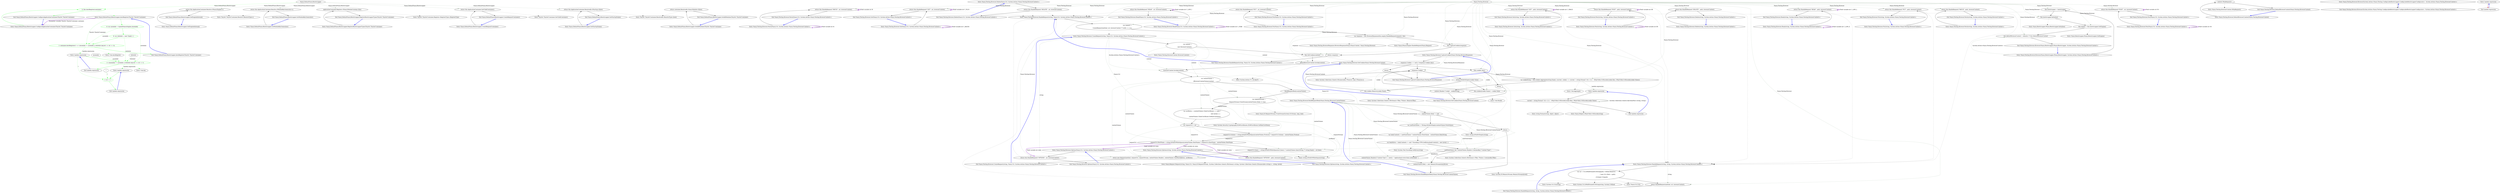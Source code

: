digraph  {
d1 [cluster="Nancy.DefaultNancyBootstrapper.ConfigureApplicationContainer(TinyIoC.TinyIoCContainer)", color=green, community=0, label="6: this.AutoRegister(container)", span="25-25"];
d67 [label="Nancy.DefaultNancyBootstrapper", span=""];
d0 [cluster="Nancy.DefaultNancyBootstrapper.ConfigureApplicationContainer(TinyIoC.TinyIoCContainer)", label="Entry Nancy.DefaultNancyBootstrapper.ConfigureApplicationContainer(TinyIoC.TinyIoCContainer)", span="23-23"];
d2 [cluster="Nancy.DefaultNancyBootstrapper.ConfigureApplicationContainer(TinyIoC.TinyIoCContainer)", label="Exit Nancy.DefaultNancyBootstrapper.ConfigureApplicationContainer(TinyIoC.TinyIoCContainer)", span="23-23"];
d3 [cluster="Nancy.DefaultNancyBootstrapper.AutoRegister(TinyIoC.TinyIoCContainer)", label="Entry Nancy.DefaultNancyBootstrapper.AutoRegister(TinyIoC.TinyIoCContainer)", span="168-168"];
d55 [cluster="Nancy.DefaultNancyBootstrapper.AutoRegister(TinyIoC.TinyIoCContainer)", color=green, community=0, label="6: var assembly = typeof(NancyEngine).Assembly", span="170-170"];
d56 [cluster="Nancy.DefaultNancyBootstrapper.AutoRegister(TinyIoC.TinyIoCContainer)", color=green, community=0, label="6: var whitelist = new Type[] { }", span="172-172"];
d57 [cluster="Nancy.DefaultNancyBootstrapper.AutoRegister(TinyIoC.TinyIoCContainer)", color=green, community=0, label="2: container.AutoRegister(t => t.Assembly != assembly || whitelist.Any(wt => wt == t))", span="174-174"];
d61 [cluster="lambda expression", color=green, community=0, label="2: t.Assembly != assembly || whitelist.Any(wt => wt == t)", span="174-174"];
d58 [cluster="Nancy.DefaultNancyBootstrapper.AutoRegister(TinyIoC.TinyIoCContainer)", label="Exit Nancy.DefaultNancyBootstrapper.AutoRegister(TinyIoC.TinyIoCContainer)", span="168-168"];
d59 [cluster="Unk.AutoRegister", label="Entry Unk.AutoRegister", span=""];
d60 [cluster="lambda expression", label="Entry lambda expression", span="174-174"];
d68 [label=assembly, span=""];
d69 [label=whitelist, span=""];
d62 [cluster="lambda expression", label="Exit lambda expression", span="174-174"];
d63 [cluster="Unk.Any", label="Entry Unk.Any", span=""];
d64 [cluster="lambda expression", label="Entry lambda expression", span="174-174"];
d65 [cluster="lambda expression", color=green, community=0, label="2: wt == t", span="174-174"];
d70 [label="?", span=""];
d66 [cluster="lambda expression", label="Exit lambda expression", span="174-174"];
d5 [cluster="Nancy.DefaultNancyBootstrapper.GetEngineInternal()", label="return this.ApplicationContainer.Resolve<INancyEngine>();", span="34-34"];
d9 [cluster="Nancy.DefaultNancyBootstrapper.GetModuleKeyGenerator()", label="return this.ApplicationContainer.Resolve<IModuleKeyGenerator>();", span="43-43"];
d16 [cluster="Nancy.DefaultNancyBootstrapper.RegisterBootstrapperTypes(TinyIoC.TinyIoCContainer)", label="applicationContainer.Register<INancyModuleCatalog>(this)", span="63-63"];
d41 [cluster="Nancy.DefaultNancyBootstrapper.CreateRequestContainer()", label="return this.ApplicationContainer.GetChildContainer();", span="131-131"];
d45 [cluster="Nancy.DefaultNancyBootstrapper.GetStartupTasks()", label="return this.ApplicationContainer.ResolveAll<IStartup>(false);", span="140-140"];
d4 [cluster="Nancy.DefaultNancyBootstrapper.GetEngineInternal()", label="Entry Nancy.DefaultNancyBootstrapper.GetEngineInternal()", span="32-32"];
d6 [cluster="Nancy.DefaultNancyBootstrapper.GetEngineInternal()", label="Exit Nancy.DefaultNancyBootstrapper.GetEngineInternal()", span="32-32"];
d7 [cluster="TinyIoC.TinyIoCContainer.Resolve<ResolveType>()", label="Entry TinyIoC.TinyIoCContainer.Resolve<ResolveType>()", span="1119-1119"];
d8 [cluster="Nancy.DefaultNancyBootstrapper.GetModuleKeyGenerator()", label="Entry Nancy.DefaultNancyBootstrapper.GetModuleKeyGenerator()", span="41-41"];
d10 [cluster="Nancy.DefaultNancyBootstrapper.GetModuleKeyGenerator()", label="Exit Nancy.DefaultNancyBootstrapper.GetModuleKeyGenerator()", span="41-41"];
d15 [cluster="Nancy.DefaultNancyBootstrapper.RegisterBootstrapperTypes(TinyIoC.TinyIoCContainer)", label="Entry Nancy.DefaultNancyBootstrapper.RegisterBootstrapperTypes(TinyIoC.TinyIoCContainer)", span="61-61"];
d17 [cluster="Nancy.DefaultNancyBootstrapper.RegisterBootstrapperTypes(TinyIoC.TinyIoCContainer)", label="Exit Nancy.DefaultNancyBootstrapper.RegisterBootstrapperTypes(TinyIoC.TinyIoCContainer)", span="61-61"];
d18 [cluster="TinyIoC.TinyIoCContainer.Register<RegisterType>(RegisterType)", label="Entry TinyIoC.TinyIoCContainer.Register<RegisterType>(RegisterType)", span="877-877"];
d40 [cluster="Nancy.DefaultNancyBootstrapper.CreateRequestContainer()", label="Entry Nancy.DefaultNancyBootstrapper.CreateRequestContainer()", span="129-129"];
d42 [cluster="Nancy.DefaultNancyBootstrapper.CreateRequestContainer()", label="Exit Nancy.DefaultNancyBootstrapper.CreateRequestContainer()", span="129-129"];
d43 [cluster="TinyIoC.TinyIoCContainer.GetChildContainer()", label="Entry TinyIoC.TinyIoCContainer.GetChildContainer()", span="647-647"];
d44 [cluster="Nancy.DefaultNancyBootstrapper.GetStartupTasks()", label="Entry Nancy.DefaultNancyBootstrapper.GetStartupTasks()", span="138-138"];
d46 [cluster="Nancy.DefaultNancyBootstrapper.GetStartupTasks()", label="Exit Nancy.DefaultNancyBootstrapper.GetStartupTasks()", span="138-138"];
d47 [cluster="TinyIoC.TinyIoCContainer.ResolveAll<ResolveType>(bool)", label="Entry TinyIoC.TinyIoCContainer.ResolveAll<ResolveType>(bool)", span="1870-1870"];
d49 [cluster="Nancy.DefaultNancyBootstrapper.GetAllModules(TinyIoC.TinyIoCContainer)", label="return container.ResolveAll<NancyModule>(false);", span="150-150"];
d48 [cluster="Nancy.DefaultNancyBootstrapper.GetAllModules(TinyIoC.TinyIoCContainer)", label="Entry Nancy.DefaultNancyBootstrapper.GetAllModules(TinyIoC.TinyIoCContainer)", span="148-148"];
d50 [cluster="Nancy.DefaultNancyBootstrapper.GetAllModules(TinyIoC.TinyIoCContainer)", label="Exit Nancy.DefaultNancyBootstrapper.GetAllModules(TinyIoC.TinyIoCContainer)", span="148-148"];
m0_14 [cluster="Nancy.Testing.Browser.Delete(Nancy.Url, System.Action<Nancy.Testing.BrowserContext>)", file="TinyIoC.cs", label="Entry Nancy.Testing.Browser.Delete(Nancy.Url, System.Action<Nancy.Testing.BrowserContext>)", span="63-63"];
m0_15 [cluster="Nancy.Testing.Browser.Delete(Nancy.Url, System.Action<Nancy.Testing.BrowserContext>)", file="TinyIoC.cs", label="return this.HandleRequest(''DELETE'', url, browserContext);", span="65-65"];
m0_16 [cluster="Nancy.Testing.Browser.Delete(Nancy.Url, System.Action<Nancy.Testing.BrowserContext>)", file="TinyIoC.cs", label="Exit Nancy.Testing.Browser.Delete(Nancy.Url, System.Action<Nancy.Testing.BrowserContext>)", span="63-63"];
m0_18 [cluster="Nancy.Testing.Browser.Get(string, System.Action<Nancy.Testing.BrowserContext>)", file="TinyIoC.cs", label="Entry Nancy.Testing.Browser.Get(string, System.Action<Nancy.Testing.BrowserContext>)", span="74-74"];
m0_19 [cluster="Nancy.Testing.Browser.Get(string, System.Action<Nancy.Testing.BrowserContext>)", file="TinyIoC.cs", label="return this.HandleRequest(''GET'', path, browserContext);", span="76-76"];
m0_20 [cluster="Nancy.Testing.Browser.Get(string, System.Action<Nancy.Testing.BrowserContext>)", file="TinyIoC.cs", label="Exit Nancy.Testing.Browser.Get(string, System.Action<Nancy.Testing.BrowserContext>)", span="74-74"];
m0_61 [cluster="Nancy.INancyEngine.HandleRequest(Nancy.Request)", file="TinyIoC.cs", label="Entry Nancy.INancyEngine.HandleRequest(Nancy.Request)", span="15-15"];
m0_70 [cluster="System.Uri.Uri(string)", file="TinyIoC.cs", label="Entry System.Uri.Uri(string)", span="0-0"];
m0_45 [cluster="Nancy.Testing.Browser.Post(Nancy.Url, System.Action<Nancy.Testing.BrowserContext>)", file="TinyIoC.cs", label="Entry Nancy.Testing.Browser.Post(Nancy.Url, System.Action<Nancy.Testing.BrowserContext>)", span="173-173"];
m0_46 [cluster="Nancy.Testing.Browser.Post(Nancy.Url, System.Action<Nancy.Testing.BrowserContext>)", file="TinyIoC.cs", label="return this.HandleRequest(''POST'', url, browserContext);", span="175-175"];
m0_47 [cluster="Nancy.Testing.Browser.Post(Nancy.Url, System.Action<Nancy.Testing.BrowserContext>)", file="TinyIoC.cs", label="Exit Nancy.Testing.Browser.Post(Nancy.Url, System.Action<Nancy.Testing.BrowserContext>)", span="173-173"];
m0_88 [cluster="string.Format(string, object, object)", file="TinyIoC.cs", label="Entry string.Format(string, object, object)", span="0-0"];
m0_98 [cluster="Nancy.Testing.Browser.BuildRequestBody(Nancy.Testing.IBrowserContextValues)", file="TinyIoC.cs", label="Entry Nancy.Testing.Browser.BuildRequestBody(Nancy.Testing.IBrowserContextValues)", span="259-259"];
m0_99 [cluster="Nancy.Testing.Browser.BuildRequestBody(Nancy.Testing.IBrowserContextValues)", file="TinyIoC.cs", label="contextValues.Body != null", span="261-261"];
m0_101 [cluster="Nancy.Testing.Browser.BuildRequestBody(Nancy.Testing.IBrowserContextValues)", file="TinyIoC.cs", label="var useFormValues = !String.IsNullOrEmpty(contextValues.FormValues)", span="266-266"];
m0_102 [cluster="Nancy.Testing.Browser.BuildRequestBody(Nancy.Testing.IBrowserContextValues)", file="TinyIoC.cs", label="var bodyContents = useFormValues ? contextValues.FormValues : contextValues.BodyString", span="267-267"];
m0_104 [cluster="Nancy.Testing.Browser.BuildRequestBody(Nancy.Testing.IBrowserContextValues)", file="TinyIoC.cs", label="useFormValues && !contextValues.Headers.ContainsKey(''Content-Type'')", span="270-270"];
m0_105 [cluster="Nancy.Testing.Browser.BuildRequestBody(Nancy.Testing.IBrowserContextValues)", file="TinyIoC.cs", label="contextValues.Headers[''Content-Type''] = new[] { ''application/x-www-form-urlencoded'' }", span="272-272"];
m0_106 [cluster="Nancy.Testing.Browser.BuildRequestBody(Nancy.Testing.IBrowserContextValues)", file="TinyIoC.cs", label="contextValues.Body = new MemoryStream(bodyBytes)", span="275-275"];
m0_100 [cluster="Nancy.Testing.Browser.BuildRequestBody(Nancy.Testing.IBrowserContextValues)", file="TinyIoC.cs", label="return;", span="263-263"];
m0_103 [cluster="Nancy.Testing.Browser.BuildRequestBody(Nancy.Testing.IBrowserContextValues)", file="TinyIoC.cs", label="var bodyBytes = bodyContents != null ? Encoding.UTF8.GetBytes(bodyContents) : new byte[] { }", span="268-268"];
m0_107 [cluster="Nancy.Testing.Browser.BuildRequestBody(Nancy.Testing.IBrowserContextValues)", file="TinyIoC.cs", label="Exit Nancy.Testing.Browser.BuildRequestBody(Nancy.Testing.IBrowserContextValues)", span="259-259"];
m0_127 [cluster="Nancy.IO.RequestStream.FromStream(System.IO.Stream, long, bool)", file="TinyIoC.cs", label="Entry Nancy.IO.RequestStream.FromStream(System.IO.Stream, long, bool)", span="273-273"];
m0_129 [cluster="string.IsNullOrWhiteSpace(string)", file="TinyIoC.cs", label="Entry string.IsNullOrWhiteSpace(string)", span="0-0"];
m0_42 [cluster="Nancy.Testing.Browser.Post(string, System.Action<Nancy.Testing.BrowserContext>)", file="TinyIoC.cs", label="Entry Nancy.Testing.Browser.Post(string, System.Action<Nancy.Testing.BrowserContext>)", span="162-162"];
m0_43 [cluster="Nancy.Testing.Browser.Post(string, System.Action<Nancy.Testing.BrowserContext>)", file="TinyIoC.cs", label="return this.HandleRequest(''POST'', path, browserContext);", span="164-164"];
m0_44 [cluster="Nancy.Testing.Browser.Post(string, System.Action<Nancy.Testing.BrowserContext>)", file="TinyIoC.cs", label="Exit Nancy.Testing.Browser.Post(string, System.Action<Nancy.Testing.BrowserContext>)", span="162-162"];
m0_74 [cluster="Nancy.Testing.BrowserContext.HttpRequest()", file="TinyIoC.cs", label="Entry Nancy.Testing.BrowserContext.HttpRequest()", span="148-148"];
m0_10 [cluster="Nancy.Testing.Browser.Delete(string, System.Action<Nancy.Testing.BrowserContext>)", file="TinyIoC.cs", label="Entry Nancy.Testing.Browser.Delete(string, System.Action<Nancy.Testing.BrowserContext>)", span="52-52"];
m0_11 [cluster="Nancy.Testing.Browser.Delete(string, System.Action<Nancy.Testing.BrowserContext>)", file="TinyIoC.cs", label="return this.HandleRequest(''DELETE'', path, browserContext);", span="54-54"];
m0_12 [cluster="Nancy.Testing.Browser.Delete(string, System.Action<Nancy.Testing.BrowserContext>)", file="TinyIoC.cs", label="Exit Nancy.Testing.Browser.Delete(string, System.Action<Nancy.Testing.BrowserContext>)", span="52-52"];
m0_110 [cluster="System.IO.MemoryStream.MemoryStream(byte[])", file="TinyIoC.cs", label="Entry System.IO.MemoryStream.MemoryStream(byte[])", span="0-0"];
m0_33 [cluster="Nancy.Testing.Browser.Options(Nancy.Url, System.Action<Nancy.Testing.BrowserContext>)", file="TinyIoC.cs", label="Entry Nancy.Testing.Browser.Options(Nancy.Url, System.Action<Nancy.Testing.BrowserContext>)", span="129-129"];
m0_34 [cluster="Nancy.Testing.Browser.Options(Nancy.Url, System.Action<Nancy.Testing.BrowserContext>)", file="TinyIoC.cs", label="return this.HandleRequest(''OPTIONS'', url, browserContext);", span="131-131"];
m0_35 [cluster="Nancy.Testing.Browser.Options(Nancy.Url, System.Action<Nancy.Testing.BrowserContext>)", file="TinyIoC.cs", label="Exit Nancy.Testing.Browser.Options(Nancy.Url, System.Action<Nancy.Testing.BrowserContext>)", span="129-129"];
m0_24 [cluster="Nancy.Testing.Browser.Head(string, System.Action<Nancy.Testing.BrowserContext>)", file="TinyIoC.cs", label="Entry Nancy.Testing.Browser.Head(string, System.Action<Nancy.Testing.BrowserContext>)", span="96-96"];
m0_25 [cluster="Nancy.Testing.Browser.Head(string, System.Action<Nancy.Testing.BrowserContext>)", file="TinyIoC.cs", label="return this.HandleRequest(''HEAD'', path, browserContext);", span="98-98"];
m0_26 [cluster="Nancy.Testing.Browser.Head(string, System.Action<Nancy.Testing.BrowserContext>)", file="TinyIoC.cs", label="Exit Nancy.Testing.Browser.Head(string, System.Action<Nancy.Testing.BrowserContext>)", span="96-96"];
m0_60 [cluster="Nancy.Testing.BrowserResponse.BrowserResponse(Nancy.NancyContext, Nancy.Testing.Browser)", file="TinyIoC.cs", label="Entry Nancy.Testing.BrowserResponse.BrowserResponse(Nancy.NancyContext, Nancy.Testing.Browser)", span="22-22"];
m0_68 [cluster="System.Uri.IsWellFormedUriString(string, System.UriKind)", file="TinyIoC.cs", label="Entry System.Uri.IsWellFormedUriString(string, System.UriKind)", span="0-0"];
m0_69 [cluster="Nancy.Url.Url()", file="TinyIoC.cs", label="Entry Nancy.Url.Url()", span="17-17"];
m0_81 [cluster="System.Collections.Generic.IEnumerable<TSource>.Any<TSource>()", file="TinyIoC.cs", label="Entry System.Collections.Generic.IEnumerable<TSource>.Any<TSource>()", span="0-0"];
m0_87 [cluster="Nancy.Helpers.HttpUtility.UrlEncode(string)", file="TinyIoC.cs", label="Entry Nancy.Helpers.HttpUtility.UrlEncode(string)", span="378-378"];
m0_97 [cluster="System.Collections.Generic.IDictionary<TKey, TValue>.Remove(TKey)", file="TinyIoC.cs", label="Entry System.Collections.Generic.IDictionary<TKey, TValue>.Remove(TKey)", span="0-0"];
m0_48 [cluster="Nancy.Testing.Browser.Put(string, System.Action<Nancy.Testing.BrowserContext>)", file="TinyIoC.cs", label="Entry Nancy.Testing.Browser.Put(string, System.Action<Nancy.Testing.BrowserContext>)", span="184-184"];
m0_49 [cluster="Nancy.Testing.Browser.Put(string, System.Action<Nancy.Testing.BrowserContext>)", file="TinyIoC.cs", label="return this.HandleRequest(''PUT'', path, browserContext);", span="186-186"];
m0_50 [cluster="Nancy.Testing.Browser.Put(string, System.Action<Nancy.Testing.BrowserContext>)", file="TinyIoC.cs", label="Exit Nancy.Testing.Browser.Put(string, System.Action<Nancy.Testing.BrowserContext>)", span="184-184"];
m0_39 [cluster="Nancy.Testing.Browser.Patch(Nancy.Url, System.Action<Nancy.Testing.BrowserContext>)", file="TinyIoC.cs", label="Entry Nancy.Testing.Browser.Patch(Nancy.Url, System.Action<Nancy.Testing.BrowserContext>)", span="151-151"];
m0_40 [cluster="Nancy.Testing.Browser.Patch(Nancy.Url, System.Action<Nancy.Testing.BrowserContext>)", file="TinyIoC.cs", label="return this.HandleRequest(''PATCH'', url, browserContext);", span="153-153"];
m0_41 [cluster="Nancy.Testing.Browser.Patch(Nancy.Url, System.Action<Nancy.Testing.BrowserContext>)", file="TinyIoC.cs", label="Exit Nancy.Testing.Browser.Patch(Nancy.Url, System.Action<Nancy.Testing.BrowserContext>)", span="151-151"];
m0_130 [cluster="Nancy.Request.Request(string, Nancy.Url, Nancy.IO.RequestStream, System.Collections.Generic.IDictionary<string, System.Collections.Generic.IEnumerable<string>>, string, byte[])", file="TinyIoC.cs", label="Entry Nancy.Request.Request(string, Nancy.Url, Nancy.IO.RequestStream, System.Collections.Generic.IDictionary<string, System.Collections.Generic.IEnumerable<string>>, string, byte[])", span="44-44"];
m0_83 [cluster="Unk.Header", file="TinyIoC.cs", label="Entry Unk.Header", span=""];
m0_9 [cluster="Nancy.Bootstrapper.INancyBootstrapper.GetEngine()", file="TinyIoC.cs", label="Entry Nancy.Bootstrapper.INancyBootstrapper.GetEngine()", span="18-18"];
m0_126 [cluster="System.Action<T>.Invoke(T)", file="TinyIoC.cs", label="Entry System.Action<T>.Invoke(T)", span="0-0"];
m0_82 [cluster="Unk.Aggregate", file="TinyIoC.cs", label="Entry Unk.Aggregate", span=""];
m0_62 [cluster="Nancy.Testing.Browser.CaptureCookies(Nancy.Testing.BrowserResponse)", file="TinyIoC.cs", label="Entry Nancy.Testing.Browser.CaptureCookies(Nancy.Testing.BrowserResponse)", span="239-239"];
m0_89 [cluster="Nancy.Testing.Browser.CaptureCookies(Nancy.Testing.BrowserResponse)", file="TinyIoC.cs", label="response.Cookies == null || !response.Cookies.Any()", span="241-241"];
m0_91 [cluster="Nancy.Testing.Browser.CaptureCookies(Nancy.Testing.BrowserResponse)", file="TinyIoC.cs", label="response.Cookies", span="246-246"];
m0_90 [cluster="Nancy.Testing.Browser.CaptureCookies(Nancy.Testing.BrowserResponse)", file="TinyIoC.cs", label="return;", span="243-243"];
m0_92 [cluster="Nancy.Testing.Browser.CaptureCookies(Nancy.Testing.BrowserResponse)", file="TinyIoC.cs", label="string.IsNullOrEmpty(cookie.Value)", span="248-248"];
m0_93 [cluster="Nancy.Testing.Browser.CaptureCookies(Nancy.Testing.BrowserResponse)", file="TinyIoC.cs", label="this.cookies.Remove(cookie.Name)", span="250-250"];
m0_94 [cluster="Nancy.Testing.Browser.CaptureCookies(Nancy.Testing.BrowserResponse)", file="TinyIoC.cs", label="this.cookies[cookie.Name] = cookie.Value", span="254-254"];
m0_95 [cluster="Nancy.Testing.Browser.CaptureCookies(Nancy.Testing.BrowserResponse)", file="TinyIoC.cs", label="Exit Nancy.Testing.Browser.CaptureCookies(Nancy.Testing.BrowserResponse)", span="239-239"];
m0_8 [cluster="Nancy.Bootstrapper.INancyBootstrapper.Initialise()", file="TinyIoC.cs", label="Entry Nancy.Bootstrapper.INancyBootstrapper.Initialise()", span="12-12"];
m0_128 [cluster="System.Security.Cryptography.X509Certificates.X509Certificate.GetRawCertData()", file="TinyIoC.cs", label="Entry System.Security.Cryptography.X509Certificates.X509Certificate.GetRawCertData()", span="0-0"];
m0_0 [cluster="Nancy.Testing.Browser.Browser(System.Action<Nancy.Testing.ConfigurableBootstrapper.ConfigurableBootstrapperConfigurator>, System.Action<Nancy.Testing.BrowserContext>)", file="TinyIoC.cs", label="Entry Nancy.Testing.Browser.Browser(System.Action<Nancy.Testing.ConfigurableBootstrapper.ConfigurableBootstrapperConfigurator>, System.Action<Nancy.Testing.BrowserContext>)", span="28-28"];
m0_1 [cluster="Nancy.Testing.Browser.Browser(System.Action<Nancy.Testing.ConfigurableBootstrapper.ConfigurableBootstrapperConfigurator>, System.Action<Nancy.Testing.BrowserContext>)", file="TinyIoC.cs", label="Exit Nancy.Testing.Browser.Browser(System.Action<Nancy.Testing.ConfigurableBootstrapper.ConfigurableBootstrapperConfigurator>, System.Action<Nancy.Testing.BrowserContext>)", span="28-28"];
m0_96 [cluster="string.IsNullOrEmpty(string)", file="TinyIoC.cs", label="Entry string.IsNullOrEmpty(string)", span="0-0"];
m0_13 [cluster="Nancy.Testing.Browser.HandleRequest(string, string, System.Action<Nancy.Testing.BrowserContext>)", file="TinyIoC.cs", label="Entry Nancy.Testing.Browser.HandleRequest(string, string, System.Action<Nancy.Testing.BrowserContext>)", span="213-213"];
m0_65 [cluster="Nancy.Testing.Browser.HandleRequest(string, string, System.Action<Nancy.Testing.BrowserContext>)", file="TinyIoC.cs", label="var url = Uri.IsWellFormedUriString(path, UriKind.Relative)\r\n                          ? new Url {Path = path}\r\n                          : (Url)new Uri(path)", span="215-217"];
m0_66 [cluster="Nancy.Testing.Browser.HandleRequest(string, string, System.Action<Nancy.Testing.BrowserContext>)", file="TinyIoC.cs", label="return HandleRequest(method, url, browserContext);", span="219-219"];
m0_67 [cluster="Nancy.Testing.Browser.HandleRequest(string, string, System.Action<Nancy.Testing.BrowserContext>)", file="TinyIoC.cs", label="Exit Nancy.Testing.Browser.HandleRequest(string, string, System.Action<Nancy.Testing.BrowserContext>)", span="213-213"];
m0_17 [cluster="Nancy.Testing.Browser.HandleRequest(string, Nancy.Url, System.Action<Nancy.Testing.BrowserContext>)", file="TinyIoC.cs", label="Entry Nancy.Testing.Browser.HandleRequest(string, Nancy.Url, System.Action<Nancy.Testing.BrowserContext>)", span="201-201"];
m0_54 [cluster="Nancy.Testing.Browser.HandleRequest(string, Nancy.Url, System.Action<Nancy.Testing.BrowserContext>)", file="TinyIoC.cs", label="var request =\r\n                CreateRequest(method, url, browserContext ?? (with => {}))", span="203-204"];
m0_55 [cluster="Nancy.Testing.Browser.HandleRequest(string, Nancy.Url, System.Action<Nancy.Testing.BrowserContext>)", file="TinyIoC.cs", label="var response = new BrowserResponse(this.engine.HandleRequest(request), this)", span="206-206"];
m0_56 [cluster="Nancy.Testing.Browser.HandleRequest(string, Nancy.Url, System.Action<Nancy.Testing.BrowserContext>)", file="TinyIoC.cs", label="this.CaptureCookies(response)", span="208-208"];
m0_57 [cluster="Nancy.Testing.Browser.HandleRequest(string, Nancy.Url, System.Action<Nancy.Testing.BrowserContext>)", file="TinyIoC.cs", label="return response;", span="210-210"];
m0_58 [cluster="Nancy.Testing.Browser.HandleRequest(string, Nancy.Url, System.Action<Nancy.Testing.BrowserContext>)", file="TinyIoC.cs", label="Exit Nancy.Testing.Browser.HandleRequest(string, Nancy.Url, System.Action<Nancy.Testing.BrowserContext>)", span="201-201"];
m0_109 [cluster="System.Collections.Generic.IDictionary<TKey, TValue>.ContainsKey(TKey)", file="TinyIoC.cs", label="Entry System.Collections.Generic.IDictionary<TKey, TValue>.ContainsKey(TKey)", span="0-0"];
m0_84 [cluster="lambda expression", file="TinyIoC.cs", label="Entry lambda expression", span="234-234"];
m0_63 [cluster="lambda expression", file="TinyIoC.cs", label="Entry lambda expression", span="204-204"];
m0_64 [cluster="lambda expression", file="TinyIoC.cs", label="Exit lambda expression", span="204-204"];
m0_85 [cluster="lambda expression", file="TinyIoC.cs", label="current + string.Format(''{0}={1};'', HttpUtility.UrlEncode(cookie.Key), HttpUtility.UrlEncode(cookie.Value))", span="234-234"];
m0_86 [cluster="lambda expression", file="TinyIoC.cs", label="Exit lambda expression", span="234-234"];
m0_75 [cluster="Nancy.Testing.Browser.SetCookies(Nancy.Testing.BrowserContext)", file="TinyIoC.cs", label="Entry Nancy.Testing.Browser.SetCookies(Nancy.Testing.BrowserContext)", span="227-227"];
m0_76 [cluster="Nancy.Testing.Browser.SetCookies(Nancy.Testing.BrowserContext)", file="TinyIoC.cs", label="!this.cookies.Any()", span="229-229"];
m0_79 [cluster="Nancy.Testing.Browser.SetCookies(Nancy.Testing.BrowserContext)", file="TinyIoC.cs", label="context.Header(''Cookie'', cookieString)", span="236-236"];
m0_77 [cluster="Nancy.Testing.Browser.SetCookies(Nancy.Testing.BrowserContext)", file="TinyIoC.cs", label="return;", span="231-231"];
m0_78 [cluster="Nancy.Testing.Browser.SetCookies(Nancy.Testing.BrowserContext)", file="TinyIoC.cs", label="var cookieString = this.cookies.Aggregate(string.Empty, (current, cookie) => current + string.Format(''{0}={1};'', HttpUtility.UrlEncode(cookie.Key), HttpUtility.UrlEncode(cookie.Value)))", span="234-234"];
m0_80 [cluster="Nancy.Testing.Browser.SetCookies(Nancy.Testing.BrowserContext)", file="TinyIoC.cs", label="Exit Nancy.Testing.Browser.SetCookies(Nancy.Testing.BrowserContext)", span="227-227"];
m0_71 [cluster="Nancy.Testing.Browser.DefaultBrowserContext(Nancy.Testing.BrowserContext)", file="TinyIoC.cs", label="Entry Nancy.Testing.Browser.DefaultBrowserContext(Nancy.Testing.BrowserContext)", span="222-222"];
m0_72 [cluster="Nancy.Testing.Browser.DefaultBrowserContext(Nancy.Testing.BrowserContext)", file="TinyIoC.cs", label="context.HttpRequest()", span="224-224"];
m0_73 [cluster="Nancy.Testing.Browser.DefaultBrowserContext(Nancy.Testing.BrowserContext)", file="TinyIoC.cs", label="Exit Nancy.Testing.Browser.DefaultBrowserContext(Nancy.Testing.BrowserContext)", span="222-222"];
m0_21 [cluster="Nancy.Testing.Browser.Get(Nancy.Url, System.Action<Nancy.Testing.BrowserContext>)", file="TinyIoC.cs", label="Entry Nancy.Testing.Browser.Get(Nancy.Url, System.Action<Nancy.Testing.BrowserContext>)", span="85-85"];
m0_22 [cluster="Nancy.Testing.Browser.Get(Nancy.Url, System.Action<Nancy.Testing.BrowserContext>)", file="TinyIoC.cs", label="return this.HandleRequest(''GET'', url, browserContext);", span="87-87"];
m0_23 [cluster="Nancy.Testing.Browser.Get(Nancy.Url, System.Action<Nancy.Testing.BrowserContext>)", file="TinyIoC.cs", label="Exit Nancy.Testing.Browser.Get(Nancy.Url, System.Action<Nancy.Testing.BrowserContext>)", span="85-85"];
m0_108 [cluster="System.Text.Encoding.GetBytes(string)", file="TinyIoC.cs", label="Entry System.Text.Encoding.GetBytes(string)", span="0-0"];
m0_30 [cluster="Nancy.Testing.Browser.Options(string, System.Action<Nancy.Testing.BrowserContext>)", file="TinyIoC.cs", label="Entry Nancy.Testing.Browser.Options(string, System.Action<Nancy.Testing.BrowserContext>)", span="118-118"];
m0_31 [cluster="Nancy.Testing.Browser.Options(string, System.Action<Nancy.Testing.BrowserContext>)", file="TinyIoC.cs", label="return this.HandleRequest(''OPTIONS'', path, browserContext);", span="120-120"];
m0_32 [cluster="Nancy.Testing.Browser.Options(string, System.Action<Nancy.Testing.BrowserContext>)", file="TinyIoC.cs", label="Exit Nancy.Testing.Browser.Options(string, System.Action<Nancy.Testing.BrowserContext>)", span="118-118"];
m0_59 [cluster="Nancy.Testing.Browser.CreateRequest(string, Nancy.Url, System.Action<Nancy.Testing.BrowserContext>)", file="TinyIoC.cs", label="Entry Nancy.Testing.Browser.CreateRequest(string, Nancy.Url, System.Action<Nancy.Testing.BrowserContext>)", span="278-278"];
m0_111 [cluster="Nancy.Testing.Browser.CreateRequest(string, Nancy.Url, System.Action<Nancy.Testing.BrowserContext>)", file="TinyIoC.cs", label="var context =\r\n                new BrowserContext()", span="280-281"];
m0_114 [cluster="Nancy.Testing.Browser.CreateRequest(string, Nancy.Url, System.Action<Nancy.Testing.BrowserContext>)", file="TinyIoC.cs", label="browserContext.Invoke(context)", span="286-286"];
m0_119 [cluster="Nancy.Testing.Browser.CreateRequest(string, Nancy.Url, System.Action<Nancy.Testing.BrowserContext>)", file="TinyIoC.cs", label="var requestUrl = url", span="300-300"];
m0_122 [cluster="Nancy.Testing.Browser.CreateRequest(string, Nancy.Url, System.Action<Nancy.Testing.BrowserContext>)", file="TinyIoC.cs", label="requestUrl.Query = string.IsNullOrWhiteSpace(url.Query) ? (contextValues.QueryString ?? string.Empty) : url.Query", span="303-303"];
m0_123 [cluster="Nancy.Testing.Browser.CreateRequest(string, Nancy.Url, System.Action<Nancy.Testing.BrowserContext>)", file="TinyIoC.cs", label="return new Request(method, requestUrl, requestStream, contextValues.Headers, contextValues.UserHostAddress, certBytes);", span="305-305"];
m0_112 [cluster="Nancy.Testing.Browser.CreateRequest(string, Nancy.Url, System.Action<Nancy.Testing.BrowserContext>)", file="TinyIoC.cs", label="this.SetCookies(context)", span="283-283"];
m0_113 [cluster="Nancy.Testing.Browser.CreateRequest(string, Nancy.Url, System.Action<Nancy.Testing.BrowserContext>)", file="TinyIoC.cs", label="defaultBrowserContext.Invoke(context)", span="285-285"];
m0_115 [cluster="Nancy.Testing.Browser.CreateRequest(string, Nancy.Url, System.Action<Nancy.Testing.BrowserContext>)", file="TinyIoC.cs", label="var contextValues =\r\n                (IBrowserContextValues)context", span="288-289"];
m0_116 [cluster="Nancy.Testing.Browser.CreateRequest(string, Nancy.Url, System.Action<Nancy.Testing.BrowserContext>)", file="TinyIoC.cs", label="BuildRequestBody(contextValues)", span="291-291"];
m0_117 [cluster="Nancy.Testing.Browser.CreateRequest(string, Nancy.Url, System.Action<Nancy.Testing.BrowserContext>)", file="TinyIoC.cs", label="var requestStream =\r\n                RequestStream.FromStream(contextValues.Body, 0, true)", span="293-294"];
m0_118 [cluster="Nancy.Testing.Browser.CreateRequest(string, Nancy.Url, System.Action<Nancy.Testing.BrowserContext>)", file="TinyIoC.cs", label="var certBytes = (contextValues.ClientCertificate == null) ?\r\n                new byte[] { } :\r\n                contextValues.ClientCertificate.GetRawCertData()", span="296-298"];
m0_120 [cluster="Nancy.Testing.Browser.CreateRequest(string, Nancy.Url, System.Action<Nancy.Testing.BrowserContext>)", file="TinyIoC.cs", label="requestUrl.Scheme = string.IsNullOrWhiteSpace(contextValues.Protocol) ? requestUrl.Scheme : contextValues.Protocol", span="301-301"];
m0_121 [cluster="Nancy.Testing.Browser.CreateRequest(string, Nancy.Url, System.Action<Nancy.Testing.BrowserContext>)", file="TinyIoC.cs", label="requestUrl.HostName = string.IsNullOrWhiteSpace(contextValues.HostName) ? requestUrl.HostName : contextValues.HostName", span="302-302"];
m0_124 [cluster="Nancy.Testing.Browser.CreateRequest(string, Nancy.Url, System.Action<Nancy.Testing.BrowserContext>)", file="TinyIoC.cs", label="Exit Nancy.Testing.Browser.CreateRequest(string, Nancy.Url, System.Action<Nancy.Testing.BrowserContext>)", span="278-278"];
m0_27 [cluster="Nancy.Testing.Browser.Head(Nancy.Url, System.Action<Nancy.Testing.BrowserContext>)", file="TinyIoC.cs", label="Entry Nancy.Testing.Browser.Head(Nancy.Url, System.Action<Nancy.Testing.BrowserContext>)", span="107-107"];
m0_28 [cluster="Nancy.Testing.Browser.Head(Nancy.Url, System.Action<Nancy.Testing.BrowserContext>)", file="TinyIoC.cs", label="return this.HandleRequest(''HEAD'', url, browserContext);", span="109-109"];
m0_29 [cluster="Nancy.Testing.Browser.Head(Nancy.Url, System.Action<Nancy.Testing.BrowserContext>)", file="TinyIoC.cs", label="Exit Nancy.Testing.Browser.Head(Nancy.Url, System.Action<Nancy.Testing.BrowserContext>)", span="107-107"];
m0_125 [cluster="Nancy.Testing.BrowserContext.BrowserContext()", file="TinyIoC.cs", label="Entry Nancy.Testing.BrowserContext.BrowserContext()", span="19-19"];
m0_36 [cluster="Nancy.Testing.Browser.Patch(string, System.Action<Nancy.Testing.BrowserContext>)", file="TinyIoC.cs", label="Entry Nancy.Testing.Browser.Patch(string, System.Action<Nancy.Testing.BrowserContext>)", span="140-140"];
m0_37 [cluster="Nancy.Testing.Browser.Patch(string, System.Action<Nancy.Testing.BrowserContext>)", file="TinyIoC.cs", label="return this.HandleRequest(''PATCH'', path, browserContext);", span="142-142"];
m0_38 [cluster="Nancy.Testing.Browser.Patch(string, System.Action<Nancy.Testing.BrowserContext>)", file="TinyIoC.cs", label="Exit Nancy.Testing.Browser.Patch(string, System.Action<Nancy.Testing.BrowserContext>)", span="140-140"];
m0_2 [cluster="Nancy.Testing.Browser.Browser(Nancy.Bootstrapper.INancyBootstrapper, System.Action<Nancy.Testing.BrowserContext>)", file="TinyIoC.cs", label="Entry Nancy.Testing.Browser.Browser(Nancy.Bootstrapper.INancyBootstrapper, System.Action<Nancy.Testing.BrowserContext>)", span="38-38"];
m0_3 [cluster="Nancy.Testing.Browser.Browser(Nancy.Bootstrapper.INancyBootstrapper, System.Action<Nancy.Testing.BrowserContext>)", file="TinyIoC.cs", label="this.bootstrapper = bootstrapper", span="40-40"];
m0_6 [cluster="Nancy.Testing.Browser.Browser(Nancy.Bootstrapper.INancyBootstrapper, System.Action<Nancy.Testing.BrowserContext>)", file="TinyIoC.cs", label="this.defaultBrowserContext = defaults ?? this.DefaultBrowserContext", span="43-43"];
m0_4 [cluster="Nancy.Testing.Browser.Browser(Nancy.Bootstrapper.INancyBootstrapper, System.Action<Nancy.Testing.BrowserContext>)", file="TinyIoC.cs", label="this.bootstrapper.Initialise()", span="41-41"];
m0_5 [cluster="Nancy.Testing.Browser.Browser(Nancy.Bootstrapper.INancyBootstrapper, System.Action<Nancy.Testing.BrowserContext>)", file="TinyIoC.cs", label="this.engine = this.bootstrapper.GetEngine()", span="42-42"];
m0_7 [cluster="Nancy.Testing.Browser.Browser(Nancy.Bootstrapper.INancyBootstrapper, System.Action<Nancy.Testing.BrowserContext>)", file="TinyIoC.cs", label="Exit Nancy.Testing.Browser.Browser(Nancy.Bootstrapper.INancyBootstrapper, System.Action<Nancy.Testing.BrowserContext>)", span="38-38"];
m0_51 [cluster="Nancy.Testing.Browser.Put(Nancy.Url, System.Action<Nancy.Testing.BrowserContext>)", file="TinyIoC.cs", label="Entry Nancy.Testing.Browser.Put(Nancy.Url, System.Action<Nancy.Testing.BrowserContext>)", span="196-196"];
m0_52 [cluster="Nancy.Testing.Browser.Put(Nancy.Url, System.Action<Nancy.Testing.BrowserContext>)", file="TinyIoC.cs", label="return this.HandleRequest(''PUT'', url, browserContext);", span="198-198"];
m0_53 [cluster="Nancy.Testing.Browser.Put(Nancy.Url, System.Action<Nancy.Testing.BrowserContext>)", file="TinyIoC.cs", label="Exit Nancy.Testing.Browser.Put(Nancy.Url, System.Action<Nancy.Testing.BrowserContext>)", span="196-196"];
m0_131 [file="TinyIoC.cs", label="Nancy.Testing.Browser", span=""];
d1 -> d2  [color=green, key=0, style=solid];
d1 -> d3  [color=green, key=2, style=dotted];
d67 -> d1  [color=green, key=1, label="Nancy.DefaultNancyBootstrapper", style=dashed];
d67 -> d5  [color=darkseagreen4, key=1, label="Nancy.DefaultNancyBootstrapper", style=dashed];
d67 -> d9  [color=darkseagreen4, key=1, label="Nancy.DefaultNancyBootstrapper", style=dashed];
d67 -> d16  [color=darkseagreen4, key=1, label="Nancy.DefaultNancyBootstrapper", style=dashed];
d67 -> d41  [color=darkseagreen4, key=1, label="Nancy.DefaultNancyBootstrapper", style=dashed];
d67 -> d45  [color=darkseagreen4, key=1, label="Nancy.DefaultNancyBootstrapper", style=dashed];
d0 -> d1  [color=green, key=0, style=solid];
d2 -> d0  [color=blue, key=0, style=bold];
d3 -> d55  [color=green, key=0, style=solid];
d3 -> d57  [color=green, key=1, label="TinyIoC.TinyIoCContainer", style=dashed];
d3 -> d0  [color=darkorchid, key=3, label="Parameter variable TinyIoC.TinyIoCContainer container", style=bold];
d55 -> d56  [color=green, key=0, style=solid];
d55 -> d57  [color=green, key=1, label=assembly, style=dashed];
d55 -> d61  [color=green, key=1, label=assembly, style=dashed];
d56 -> d57  [color=green, key=0, style=solid];
d56 -> d61  [color=green, key=1, label=whitelist, style=dashed];
d57 -> d58  [color=green, key=0, style=solid];
d57 -> d59  [color=green, key=2, style=dotted];
d57 -> d60  [color=green, key=1, label="lambda expression", style=dashed];
d61 -> d62  [color=green, key=0, style=solid];
d61 -> d63  [color=green, key=2, style=dotted];
d61 -> d64  [color=green, key=1, label="lambda expression", style=dashed];
d58 -> d3  [color=blue, key=0, style=bold];
d60 -> d61  [color=green, key=0, style=solid];
d60 -> d65  [color=green, key=1, label="?", style=dashed];
d68 -> d61  [color=green, key=1, label=assembly, style=dashed];
d69 -> d61  [color=green, key=1, label=whitelist, style=dashed];
d62 -> d60  [color=blue, key=0, style=bold];
d64 -> d65  [color=green, key=0, style=solid];
d65 -> d66  [color=green, key=0, style=solid];
d70 -> d65  [color=green, key=1, label="?", style=dashed];
d66 -> d64  [color=blue, key=0, style=bold];
d5 -> d6  [key=0, style=solid];
d5 -> d7  [key=2, style=dotted];
d9 -> d10  [key=0, style=solid];
d9 -> d7  [key=2, style=dotted];
d16 -> d17  [key=0, style=solid];
d16 -> d18  [key=2, style=dotted];
d41 -> d42  [key=0, style=solid];
d41 -> d43  [key=2, style=dotted];
d45 -> d46  [key=0, style=solid];
d45 -> d47  [key=2, style=dotted];
d4 -> d5  [key=0, style=solid];
d6 -> d4  [color=blue, key=0, style=bold];
d8 -> d9  [key=0, style=solid];
d10 -> d8  [color=blue, key=0, style=bold];
d15 -> d16  [key=0, style=solid];
d17 -> d15  [color=blue, key=0, style=bold];
d40 -> d41  [key=0, style=solid];
d42 -> d40  [color=blue, key=0, style=bold];
d44 -> d45  [key=0, style=solid];
d46 -> d44  [color=blue, key=0, style=bold];
d49 -> d47  [key=2, style=dotted];
d49 -> d50  [key=0, style=solid];
d48 -> d49  [key=0, style=solid];
d50 -> d48  [color=blue, key=0, style=bold];
m0_14 -> m0_15  [key=0, style=solid];
m0_15 -> m0_16  [key=0, style=solid];
m0_15 -> m0_17  [key=2, style=dotted];
m0_16 -> m0_14  [color=blue, key=0, style=bold];
m0_18 -> m0_19  [key=0, style=solid];
m0_19 -> m0_20  [key=0, style=solid];
m0_19 -> m0_13  [key=2, style=dotted];
m0_19 -> m0_19  [color=darkorchid, key=3, label="Field variable int C_SPACE", style=bold];
m0_20 -> m0_18  [color=blue, key=0, style=bold];
m0_45 -> m0_46  [key=0, style=solid];
m0_45 -> m0_45  [color=darkorchid, key=3, label="Field variable int OS", style=bold];
m0_46 -> m0_47  [key=0, style=solid];
m0_46 -> m0_17  [key=2, style=dotted];
m0_46 -> m0_46  [color=darkorchid, key=3, label="Field variable int EO", style=bold];
m0_47 -> m0_45  [color=blue, key=0, style=bold];
m0_98 -> m0_99  [key=0, style=solid];
m0_98 -> m0_101  [color=darkseagreen4, key=1, label="Nancy.Testing.IBrowserContextValues", style=dashed];
m0_98 -> m0_102  [color=darkseagreen4, key=1, label="Nancy.Testing.IBrowserContextValues", style=dashed];
m0_98 -> m0_104  [color=darkseagreen4, key=1, label="Nancy.Testing.IBrowserContextValues", style=dashed];
m0_98 -> m0_105  [color=darkseagreen4, key=1, label="Nancy.Testing.IBrowserContextValues", style=dashed];
m0_98 -> m0_106  [color=darkseagreen4, key=1, label="Nancy.Testing.IBrowserContextValues", style=dashed];
m0_99 -> m0_100  [key=0, style=solid];
m0_99 -> m0_101  [key=0, style=solid];
m0_101 -> m0_102  [key=0, style=solid];
m0_101 -> m0_96  [key=2, style=dotted];
m0_101 -> m0_104  [color=darkseagreen4, key=1, label=useFormValues, style=dashed];
m0_102 -> m0_103  [key=0, style=solid];
m0_104 -> m0_105  [key=0, style=solid];
m0_104 -> m0_106  [key=0, style=solid];
m0_104 -> m0_109  [key=2, style=dotted];
m0_105 -> m0_106  [key=0, style=solid];
m0_106 -> m0_107  [key=0, style=solid];
m0_106 -> m0_110  [key=2, style=dotted];
m0_100 -> m0_107  [key=0, style=solid];
m0_103 -> m0_104  [key=0, style=solid];
m0_103 -> m0_108  [key=2, style=dotted];
m0_103 -> m0_106  [color=darkseagreen4, key=1, label=bodyBytes, style=dashed];
m0_107 -> m0_98  [color=blue, key=0, style=bold];
m0_42 -> m0_43  [key=0, style=solid];
m0_42 -> m0_42  [color=darkorchid, key=3, label="Field variable int DE", style=bold];
m0_43 -> m0_44  [key=0, style=solid];
m0_43 -> m0_13  [key=2, style=dotted];
m0_43 -> m0_43  [color=darkorchid, key=3, label="Field variable int SB", style=bold];
m0_44 -> m0_42  [color=blue, key=0, style=bold];
m0_10 -> m0_11  [key=0, style=solid];
m0_11 -> m0_12  [key=0, style=solid];
m0_11 -> m0_13  [key=2, style=dotted];
m0_12 -> m0_10  [color=blue, key=0, style=bold];
m0_33 -> m0_34  [key=0, style=solid];
m0_34 -> m0_35  [key=0, style=solid];
m0_34 -> m0_17  [key=2, style=dotted];
m0_35 -> m0_33  [color=blue, key=0, style=bold];
m0_24 -> m0_25  [key=0, style=solid];
m0_24 -> m0_24  [color=darkorchid, key=3, label="Field variable int C_LOW_E", style=bold];
m0_25 -> m0_26  [key=0, style=solid];
m0_25 -> m0_13  [key=2, style=dotted];
m0_25 -> m0_25  [color=darkorchid, key=3, label="Field variable int C_LOW_L", style=bold];
m0_26 -> m0_24  [color=blue, key=0, style=bold];
m0_48 -> m0_49  [key=0, style=solid];
m0_49 -> m0_50  [key=0, style=solid];
m0_49 -> m0_13  [key=2, style=dotted];
m0_50 -> m0_48  [color=blue, key=0, style=bold];
m0_39 -> m0_40  [key=0, style=solid];
m0_39 -> m0_39  [color=darkorchid, key=3, label="Field variable int I4", style=bold];
m0_40 -> m0_41  [key=0, style=solid];
m0_40 -> m0_17  [key=2, style=dotted];
m0_40 -> m0_40  [color=darkorchid, key=3, label="Field variable int I6", style=bold];
m0_41 -> m0_39  [color=blue, key=0, style=bold];
m0_62 -> m0_89  [key=0, style=solid];
m0_62 -> m0_91  [color=darkseagreen4, key=1, label="Nancy.Testing.BrowserResponse", style=dashed];
m0_89 -> m0_90  [key=0, style=solid];
m0_89 -> m0_91  [key=0, style=solid];
m0_89 -> m0_81  [key=2, style=dotted];
m0_91 -> m0_92  [key=0, style=solid];
m0_91 -> m0_95  [key=0, style=solid];
m0_91 -> m0_93  [color=darkseagreen4, key=1, label=cookie, style=dashed];
m0_91 -> m0_94  [color=darkseagreen4, key=1, label=cookie, style=dashed];
m0_90 -> m0_95  [key=0, style=solid];
m0_92 -> m0_93  [key=0, style=solid];
m0_92 -> m0_94  [key=0, style=solid];
m0_92 -> m0_96  [key=2, style=dotted];
m0_93 -> m0_91  [key=0, style=solid];
m0_93 -> m0_97  [key=2, style=dotted];
m0_94 -> m0_91  [key=0, style=solid];
m0_95 -> m0_62  [color=blue, key=0, style=bold];
m0_0 -> m0_1  [key=0, style=solid];
m0_1 -> m0_0  [color=blue, key=0, style=bold];
m0_13 -> m0_65  [key=0, style=solid];
m0_13 -> m0_66  [color=darkseagreen4, key=1, label=string, style=dashed];
m0_65 -> m0_66  [key=0, style=solid];
m0_65 -> m0_68  [key=2, style=dotted];
m0_65 -> m0_69  [key=2, style=dotted];
m0_65 -> m0_70  [key=2, style=dotted];
m0_66 -> m0_67  [key=0, style=solid];
m0_66 -> m0_17  [key=2, style=dotted];
m0_67 -> m0_13  [color=blue, key=0, style=bold];
m0_17 -> m0_54  [key=0, style=solid];
m0_54 -> m0_55  [key=0, style=solid];
m0_54 -> m0_59  [key=2, style=dotted];
m0_55 -> m0_56  [key=0, style=solid];
m0_55 -> m0_60  [key=2, style=dotted];
m0_55 -> m0_61  [key=2, style=dotted];
m0_55 -> m0_57  [color=darkseagreen4, key=1, label=response, style=dashed];
m0_56 -> m0_57  [key=0, style=solid];
m0_56 -> m0_62  [key=2, style=dotted];
m0_57 -> m0_58  [key=0, style=solid];
m0_58 -> m0_17  [color=blue, key=0, style=bold];
m0_84 -> m0_85  [key=0, style=solid];
m0_63 -> m0_64  [color=red, key=0, style=solid];
m0_64 -> m0_63  [color=blue, key=0, style=bold];
m0_85 -> m0_86  [key=0, style=solid];
m0_85 -> m0_87  [key=2, style=dotted];
m0_85 -> m0_88  [key=2, style=dotted];
m0_85 -> m0_85  [color=darkseagreen4, key=1, label="System.Collections.Generic.KeyValuePair<string, string>", style=dashed];
m0_86 -> m0_84  [color=blue, key=0, style=bold];
m0_75 -> m0_76  [key=0, style=solid];
m0_75 -> m0_79  [color=darkseagreen4, key=1, label="Nancy.Testing.BrowserContext", style=dashed];
m0_76 -> m0_77  [key=0, style=solid];
m0_76 -> m0_78  [key=0, style=solid];
m0_76 -> m0_81  [key=2, style=dotted];
m0_79 -> m0_80  [key=0, style=solid];
m0_79 -> m0_83  [key=2, style=dotted];
m0_77 -> m0_80  [key=0, style=solid];
m0_78 -> m0_79  [key=0, style=solid];
m0_78 -> m0_82  [key=2, style=dotted];
m0_78 -> m0_84  [color=darkseagreen4, key=1, label="lambda expression", style=dashed];
m0_80 -> m0_75  [color=blue, key=0, style=bold];
m0_71 -> m0_72  [key=0, style=solid];
m0_72 -> m0_73  [key=0, style=solid];
m0_72 -> m0_74  [key=2, style=dotted];
m0_73 -> m0_71  [color=blue, key=0, style=bold];
m0_21 -> m0_22  [key=0, style=solid];
m0_21 -> m0_21  [color=darkorchid, key=3, label="Field variable int C_BACKS", style=bold];
m0_22 -> m0_23  [key=0, style=solid];
m0_22 -> m0_17  [key=2, style=dotted];
m0_22 -> m0_22  [color=darkorchid, key=3, label="Field variable int C_PLUS", style=bold];
m0_23 -> m0_21  [color=blue, key=0, style=bold];
m0_30 -> m0_31  [key=0, style=solid];
m0_31 -> m0_32  [key=0, style=solid];
m0_31 -> m0_13  [key=2, style=dotted];
m0_32 -> m0_30  [color=blue, key=0, style=bold];
m0_59 -> m0_111  [key=0, style=solid];
m0_59 -> m0_114  [color=darkseagreen4, key=1, label="System.Action<Nancy.Testing.BrowserContext>", style=dashed];
m0_59 -> m0_119  [color=darkseagreen4, key=1, label="Nancy.Url", style=dashed];
m0_59 -> m0_122  [color=darkseagreen4, key=1, label="Nancy.Url", style=dashed];
m0_59 -> m0_123  [color=darkseagreen4, key=1, label=string, style=dashed];
m0_111 -> m0_112  [key=0, style=solid];
m0_111 -> m0_125  [key=2, style=dotted];
m0_111 -> m0_113  [color=darkseagreen4, key=1, label=context, style=dashed];
m0_111 -> m0_114  [color=darkseagreen4, key=1, label=context, style=dashed];
m0_111 -> m0_115  [color=darkseagreen4, key=1, label=context, style=dashed];
m0_114 -> m0_115  [key=0, style=solid];
m0_114 -> m0_126  [key=2, style=dotted];
m0_119 -> m0_120  [key=0, style=solid];
m0_119 -> m0_121  [color=darkseagreen4, key=1, label=requestUrl, style=dashed];
m0_119 -> m0_122  [color=darkseagreen4, key=1, label=requestUrl, style=dashed];
m0_119 -> m0_123  [color=darkseagreen4, key=1, label=requestUrl, style=dashed];
m0_122 -> m0_123  [key=0, style=solid];
m0_122 -> m0_129  [key=2, style=dotted];
m0_123 -> m0_124  [key=0, style=solid];
m0_123 -> m0_130  [key=2, style=dotted];
m0_112 -> m0_113  [key=0, style=solid];
m0_112 -> m0_75  [key=2, style=dotted];
m0_113 -> m0_114  [key=0, style=solid];
m0_113 -> m0_126  [key=2, style=dotted];
m0_115 -> m0_116  [key=0, style=solid];
m0_115 -> m0_117  [color=darkseagreen4, key=1, label=contextValues, style=dashed];
m0_115 -> m0_118  [color=darkseagreen4, key=1, label=contextValues, style=dashed];
m0_115 -> m0_120  [color=darkseagreen4, key=1, label=contextValues, style=dashed];
m0_115 -> m0_121  [color=darkseagreen4, key=1, label=contextValues, style=dashed];
m0_115 -> m0_122  [color=darkseagreen4, key=1, label=contextValues, style=dashed];
m0_115 -> m0_123  [color=darkseagreen4, key=1, label=contextValues, style=dashed];
m0_116 -> m0_117  [key=0, style=solid];
m0_116 -> m0_98  [key=2, style=dotted];
m0_117 -> m0_118  [key=0, style=solid];
m0_117 -> m0_127  [key=2, style=dotted];
m0_117 -> m0_123  [color=darkseagreen4, key=1, label=requestStream, style=dashed];
m0_118 -> m0_119  [key=0, style=solid];
m0_118 -> m0_128  [key=2, style=dotted];
m0_118 -> m0_123  [color=darkseagreen4, key=1, label=certBytes, style=dashed];
m0_120 -> m0_121  [key=0, style=solid];
m0_120 -> m0_129  [key=2, style=dotted];
m0_121 -> m0_122  [key=0, style=solid];
m0_121 -> m0_129  [key=2, style=dotted];
m0_121 -> m0_33  [color=darkorchid, key=3, label="Field variable int state", style=bold];
m0_121 -> m0_34  [color=darkorchid, key=3, label="Field variable int state", style=bold];
m0_121 -> m0_31  [color=darkorchid, key=3, label="Field variable int state", style=bold];
m0_121 -> m0_30  [color=darkorchid, key=3, label="Field variable int state", style=bold];
m0_124 -> m0_59  [color=blue, key=0, style=bold];
m0_27 -> m0_28  [key=0, style=solid];
m0_27 -> m0_27  [color=darkorchid, key=3, label="Field variable int C_STAR", style=bold];
m0_28 -> m0_29  [key=0, style=solid];
m0_28 -> m0_17  [key=2, style=dotted];
m0_28 -> m0_28  [color=darkorchid, key=3, label="Field variable int C_LOW_I", style=bold];
m0_29 -> m0_27  [color=blue, key=0, style=bold];
m0_36 -> m0_37  [key=0, style=solid];
m0_37 -> m0_38  [key=0, style=solid];
m0_37 -> m0_13  [key=2, style=dotted];
m0_38 -> m0_36  [color=blue, key=0, style=bold];
m0_2 -> m0_3  [key=0, style=solid];
m0_2 -> m0_6  [color=darkseagreen4, key=1, label="System.Action<Nancy.Testing.BrowserContext>", style=dashed];
m0_3 -> m0_4  [key=0, style=solid];
m0_6 -> m0_7  [key=0, style=solid];
m0_4 -> m0_5  [key=0, style=solid];
m0_4 -> m0_8  [key=2, style=dotted];
m0_5 -> m0_6  [key=0, style=solid];
m0_5 -> m0_9  [key=2, style=dotted];
m0_7 -> m0_2  [color=blue, key=0, style=bold];
m0_51 -> m0_52  [key=0, style=solid];
m0_52 -> m0_53  [key=0, style=solid];
m0_52 -> m0_17  [key=2, style=dotted];
m0_53 -> m0_51  [color=blue, key=0, style=bold];
m0_131 -> m0_3  [color=darkseagreen4, key=1, label="Nancy.Testing.Browser", style=dashed];
m0_131 -> m0_4  [color=darkseagreen4, key=1, label="Nancy.Testing.Browser", style=dashed];
m0_131 -> m0_5  [color=darkseagreen4, key=1, label="Nancy.Testing.Browser", style=dashed];
m0_131 -> m0_6  [color=darkseagreen4, key=1, label="Nancy.Testing.Browser", style=dashed];
m0_131 -> m0_11  [color=darkseagreen4, key=1, label="Nancy.Testing.Browser", style=dashed];
m0_131 -> m0_15  [color=darkseagreen4, key=1, label="Nancy.Testing.Browser", style=dashed];
m0_131 -> m0_19  [color=darkseagreen4, key=1, label="Nancy.Testing.Browser", style=dashed];
m0_131 -> m0_22  [color=darkseagreen4, key=1, label="Nancy.Testing.Browser", style=dashed];
m0_131 -> m0_25  [color=darkseagreen4, key=1, label="Nancy.Testing.Browser", style=dashed];
m0_131 -> m0_28  [color=darkseagreen4, key=1, label="Nancy.Testing.Browser", style=dashed];
m0_131 -> m0_31  [color=darkseagreen4, key=1, label="Nancy.Testing.Browser", style=dashed];
m0_131 -> m0_34  [color=darkseagreen4, key=1, label="Nancy.Testing.Browser", style=dashed];
m0_131 -> m0_37  [color=darkseagreen4, key=1, label="Nancy.Testing.Browser", style=dashed];
m0_131 -> m0_40  [color=darkseagreen4, key=1, label="Nancy.Testing.Browser", style=dashed];
m0_131 -> m0_43  [color=darkseagreen4, key=1, label="Nancy.Testing.Browser", style=dashed];
m0_131 -> m0_46  [color=darkseagreen4, key=1, label="Nancy.Testing.Browser", style=dashed];
m0_131 -> m0_49  [color=darkseagreen4, key=1, label="Nancy.Testing.Browser", style=dashed];
m0_131 -> m0_52  [color=darkseagreen4, key=1, label="Nancy.Testing.Browser", style=dashed];
m0_131 -> m0_54  [color=darkseagreen4, key=1, label="Nancy.Testing.Browser", style=dashed];
m0_131 -> m0_55  [color=darkseagreen4, key=1, label="Nancy.Testing.Browser", style=dashed];
m0_131 -> m0_56  [color=darkseagreen4, key=1, label="Nancy.Testing.Browser", style=dashed];
m0_131 -> m0_66  [color=darkseagreen4, key=1, label="Nancy.Testing.Browser", style=dashed];
m0_131 -> m0_76  [color=darkseagreen4, key=1, label="Nancy.Testing.Browser", style=dashed];
m0_131 -> m0_78  [color=darkseagreen4, key=1, label="Nancy.Testing.Browser", style=dashed];
m0_131 -> m0_93  [color=darkseagreen4, key=1, label="Nancy.Testing.Browser", style=dashed];
m0_131 -> m0_94  [color=darkseagreen4, key=1, label="Nancy.Testing.Browser", style=dashed];
m0_131 -> m0_112  [color=darkseagreen4, key=1, label="Nancy.Testing.Browser", style=dashed];
m0_131 -> m0_113  [color=darkseagreen4, key=1, label="Nancy.Testing.Browser", style=dashed];
}
